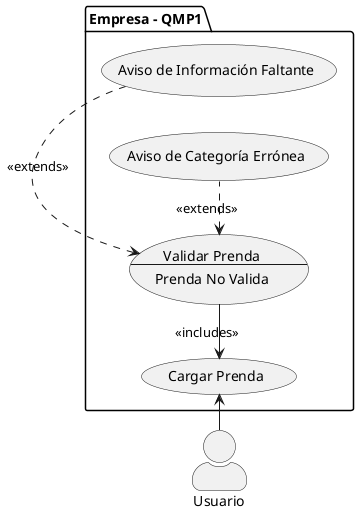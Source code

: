 @startuml
/'
DOCUMENTACIÓN: https://plantuml.com/use-case-diagram
NOTA: GITHUB no renderiza este tipo de diagramas, sacar screenshot
'/

skinparam actorStyle awesome
"Usuario" as U

package "Empresa - QMP1" {
left to right direction
usecase UC2 as (Cargar Prenda)
usecase UC3 as "Validar Prenda
--
Prenda No Valida"

U -> UC2
UC2 <- UC3 : <<includes>>
UC3 <.(Aviso de Información Faltante) :<<extends>> /'Posible cambio de nombre'/
UC3 <.(Aviso de Categoría Errónea) :<<extends>> /'Posible cambio de nombre'/

}
@enduml